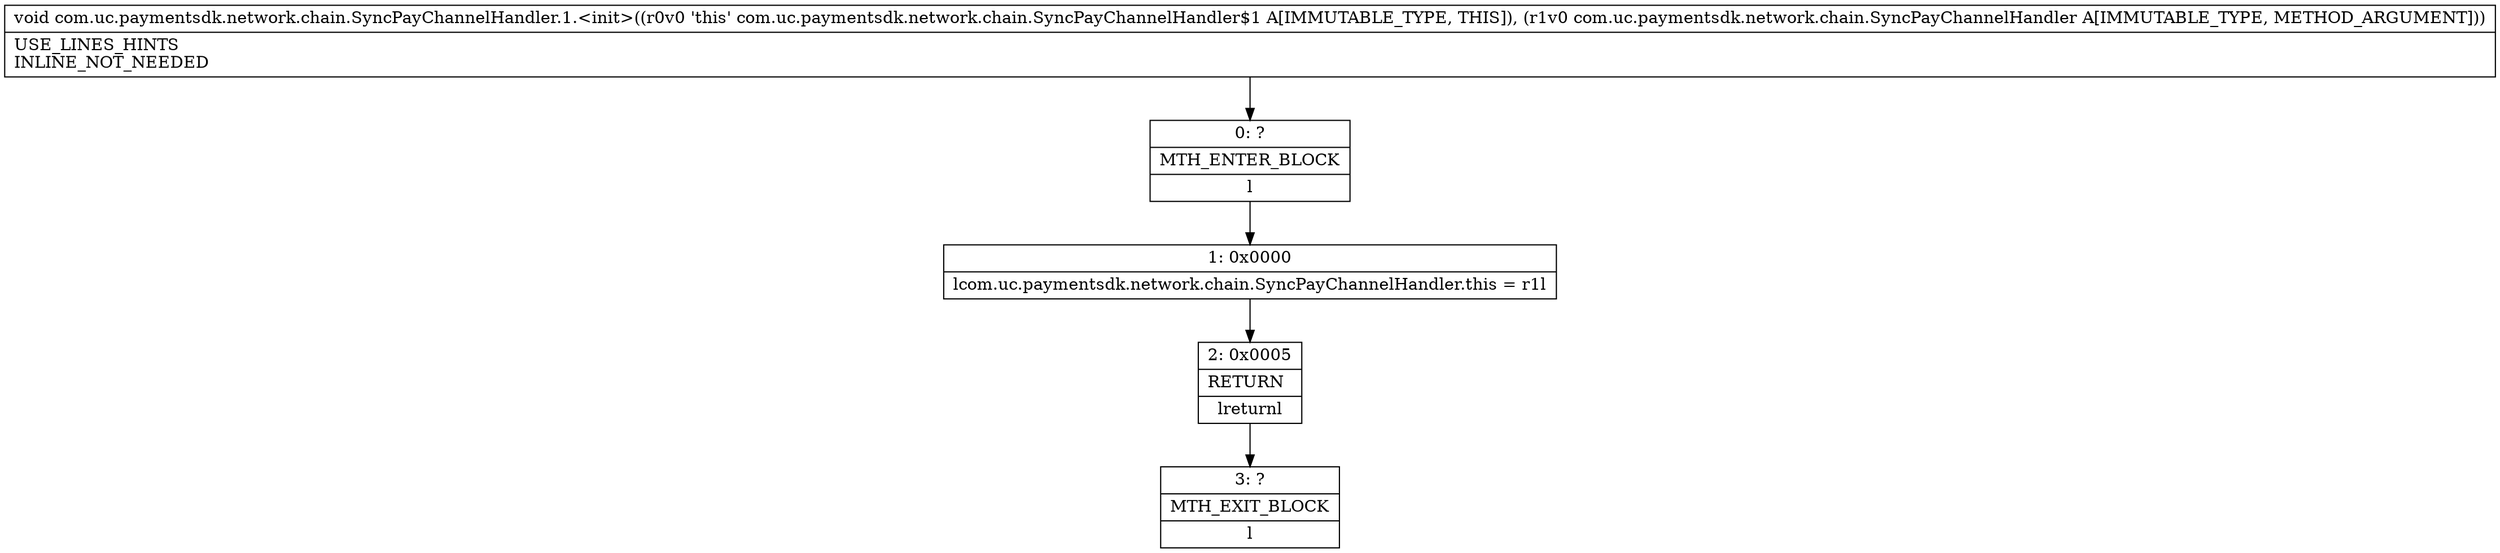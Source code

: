 digraph "CFG forcom.uc.paymentsdk.network.chain.SyncPayChannelHandler.1.\<init\>(Lcom\/uc\/paymentsdk\/network\/chain\/SyncPayChannelHandler;)V" {
Node_0 [shape=record,label="{0\:\ ?|MTH_ENTER_BLOCK\l|l}"];
Node_1 [shape=record,label="{1\:\ 0x0000|lcom.uc.paymentsdk.network.chain.SyncPayChannelHandler.this = r1l}"];
Node_2 [shape=record,label="{2\:\ 0x0005|RETURN\l|lreturnl}"];
Node_3 [shape=record,label="{3\:\ ?|MTH_EXIT_BLOCK\l|l}"];
MethodNode[shape=record,label="{void com.uc.paymentsdk.network.chain.SyncPayChannelHandler.1.\<init\>((r0v0 'this' com.uc.paymentsdk.network.chain.SyncPayChannelHandler$1 A[IMMUTABLE_TYPE, THIS]), (r1v0 com.uc.paymentsdk.network.chain.SyncPayChannelHandler A[IMMUTABLE_TYPE, METHOD_ARGUMENT]))  | USE_LINES_HINTS\lINLINE_NOT_NEEDED\l}"];
MethodNode -> Node_0;
Node_0 -> Node_1;
Node_1 -> Node_2;
Node_2 -> Node_3;
}

